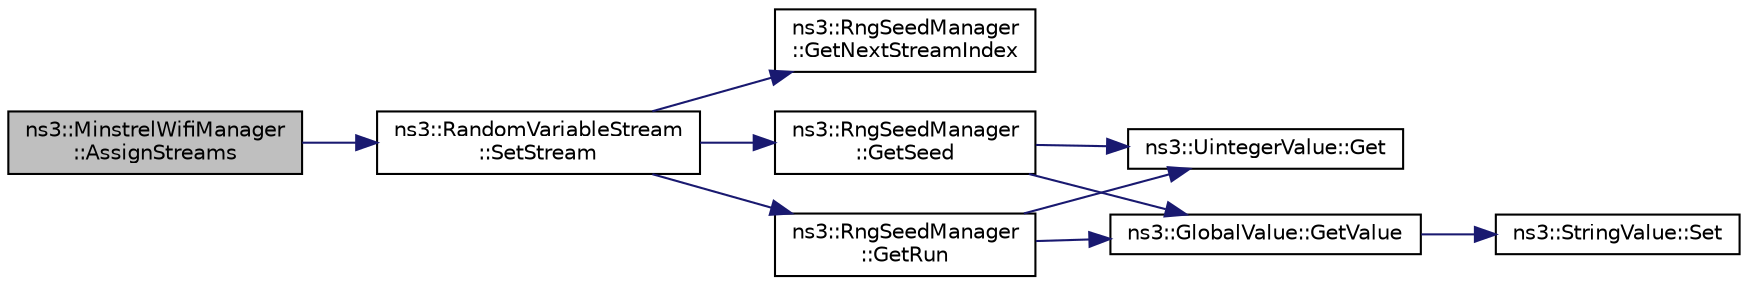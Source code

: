 digraph "ns3::MinstrelWifiManager::AssignStreams"
{
 // LATEX_PDF_SIZE
  edge [fontname="Helvetica",fontsize="10",labelfontname="Helvetica",labelfontsize="10"];
  node [fontname="Helvetica",fontsize="10",shape=record];
  rankdir="LR";
  Node1 [label="ns3::MinstrelWifiManager\l::AssignStreams",height=0.2,width=0.4,color="black", fillcolor="grey75", style="filled", fontcolor="black",tooltip="Assign a fixed random variable stream number to the random variables used by this model."];
  Node1 -> Node2 [color="midnightblue",fontsize="10",style="solid",fontname="Helvetica"];
  Node2 [label="ns3::RandomVariableStream\l::SetStream",height=0.2,width=0.4,color="black", fillcolor="white", style="filled",URL="$classns3_1_1_random_variable_stream.html#add11aaf975607746b7e271d300659a94",tooltip="Specifies the stream number for the RngStream."];
  Node2 -> Node3 [color="midnightblue",fontsize="10",style="solid",fontname="Helvetica"];
  Node3 [label="ns3::RngSeedManager\l::GetNextStreamIndex",height=0.2,width=0.4,color="black", fillcolor="white", style="filled",URL="$classns3_1_1_rng_seed_manager.html#ac109366285260eb4c1e124862d2fd4ad",tooltip="Get the next automatically assigned stream index."];
  Node2 -> Node4 [color="midnightblue",fontsize="10",style="solid",fontname="Helvetica"];
  Node4 [label="ns3::RngSeedManager\l::GetRun",height=0.2,width=0.4,color="black", fillcolor="white", style="filled",URL="$classns3_1_1_rng_seed_manager.html#afaf1b845d2523df05ca341a930de24b3",tooltip="Get the current run number."];
  Node4 -> Node5 [color="midnightblue",fontsize="10",style="solid",fontname="Helvetica"];
  Node5 [label="ns3::UintegerValue::Get",height=0.2,width=0.4,color="black", fillcolor="white", style="filled",URL="$classns3_1_1_uinteger_value.html#a82f7ad2ff90cfebf9f6292bb6ace0a05",tooltip=" "];
  Node4 -> Node6 [color="midnightblue",fontsize="10",style="solid",fontname="Helvetica"];
  Node6 [label="ns3::GlobalValue::GetValue",height=0.2,width=0.4,color="black", fillcolor="white", style="filled",URL="$classns3_1_1_global_value.html#a48a99242193fb69609a17332733e8600",tooltip="Get the value."];
  Node6 -> Node7 [color="midnightblue",fontsize="10",style="solid",fontname="Helvetica"];
  Node7 [label="ns3::StringValue::Set",height=0.2,width=0.4,color="black", fillcolor="white", style="filled",URL="$classns3_1_1_string_value.html#a17693012c6f2c52875e0d631fbf40155",tooltip="Set the value."];
  Node2 -> Node8 [color="midnightblue",fontsize="10",style="solid",fontname="Helvetica"];
  Node8 [label="ns3::RngSeedManager\l::GetSeed",height=0.2,width=0.4,color="black", fillcolor="white", style="filled",URL="$classns3_1_1_rng_seed_manager.html#a09f2d185f02aac599cd5a244c4b73ba5",tooltip="Get the current seed value which will be used by all subsequently instantiated RandomVariableStream o..."];
  Node8 -> Node5 [color="midnightblue",fontsize="10",style="solid",fontname="Helvetica"];
  Node8 -> Node6 [color="midnightblue",fontsize="10",style="solid",fontname="Helvetica"];
}
